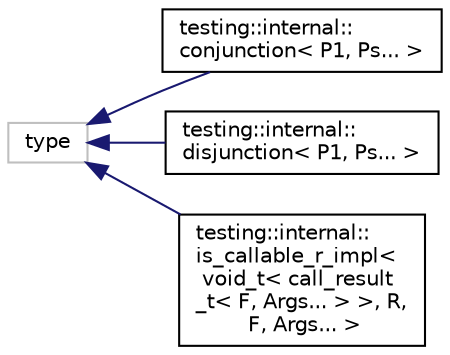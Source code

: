 digraph "Graphical Class Hierarchy"
{
  edge [fontname="Helvetica",fontsize="10",labelfontname="Helvetica",labelfontsize="10"];
  node [fontname="Helvetica",fontsize="10",shape=record];
  rankdir="LR";
  Node375 [label="type",height=0.2,width=0.4,color="grey75", fillcolor="white", style="filled"];
  Node375 -> Node0 [dir="back",color="midnightblue",fontsize="10",style="solid",fontname="Helvetica"];
  Node0 [label="testing::internal::\lconjunction\< P1, Ps... \>",height=0.2,width=0.4,color="black", fillcolor="white", style="filled",URL="$structtesting_1_1internal_1_1conjunction_3_01P1_00_01Ps_8_8_8_01_4.html"];
  Node375 -> Node377 [dir="back",color="midnightblue",fontsize="10",style="solid",fontname="Helvetica"];
  Node377 [label="testing::internal::\ldisjunction\< P1, Ps... \>",height=0.2,width=0.4,color="black", fillcolor="white", style="filled",URL="$structtesting_1_1internal_1_1disjunction_3_01P1_00_01Ps_8_8_8_01_4.html"];
  Node375 -> Node378 [dir="back",color="midnightblue",fontsize="10",style="solid",fontname="Helvetica"];
  Node378 [label="testing::internal::\lis_callable_r_impl\<\l void_t\< call_result\l_t\< F, Args... \> \>, R,\l F, Args... \>",height=0.2,width=0.4,color="black", fillcolor="white", style="filled",URL="$structtesting_1_1internal_1_1is__callable__r__impl_3_01void__t_3_01call__result__t_3_01F_00_01Ar35069a5339cf615f2b8c2ed10280b42b.html"];
}
